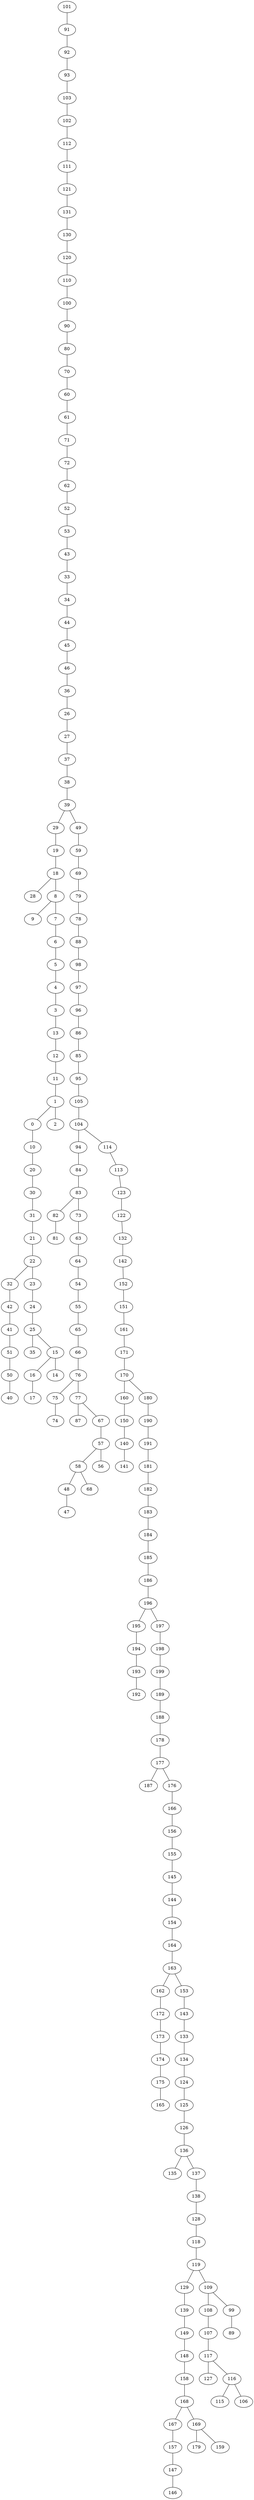 graph {
  101 -- 91;
  91 -- 92;
  92 -- 93;
  93 -- 103;
  103 -- 102;
  102 -- 112;
  112 -- 111;
  111 -- 121;
  121 -- 131;
  131 -- 130;
  130 -- 120;
  120 -- 110;
  110 -- 100;
  100 -- 90;
  90 -- 80;
  80 -- 70;
  70 -- 60;
  60 -- 61;
  61 -- 71;
  71 -- 72;
  72 -- 62;
  62 -- 52;
  52 -- 53;
  53 -- 43;
  43 -- 33;
  33 -- 34;
  34 -- 44;
  44 -- 45;
  45 -- 46;
  46 -- 36;
  36 -- 26;
  26 -- 27;
  27 -- 37;
  37 -- 38;
  38 -- 39;
  39 -- 29;
  29 -- 19;
  19 -- 18;
  18 -- 28;
  18 -- 8;
  8 -- 9;
  8 -- 7;
  7 -- 6;
  6 -- 5;
  5 -- 4;
  4 -- 3;
  3 -- 13;
  13 -- 12;
  12 -- 11;
  11 -- 1;
  1 -- 0;
  0 -- 10;
  10 -- 20;
  20 -- 30;
  30 -- 31;
  31 -- 21;
  21 -- 22;
  22 -- 32;
  32 -- 42;
  42 -- 41;
  41 -- 51;
  51 -- 50;
  50 -- 40;
  22 -- 23;
  23 -- 24;
  24 -- 25;
  25 -- 35;
  25 -- 15;
  15 -- 16;
  16 -- 17;
  15 -- 14;
  1 -- 2;
  39 -- 49;
  49 -- 59;
  59 -- 69;
  69 -- 79;
  79 -- 78;
  78 -- 88;
  88 -- 98;
  98 -- 97;
  97 -- 96;
  96 -- 86;
  86 -- 85;
  85 -- 95;
  95 -- 105;
  105 -- 104;
  104 -- 94;
  94 -- 84;
  84 -- 83;
  83 -- 82;
  82 -- 81;
  83 -- 73;
  73 -- 63;
  63 -- 64;
  64 -- 54;
  54 -- 55;
  55 -- 65;
  65 -- 66;
  66 -- 76;
  76 -- 75;
  75 -- 74;
  76 -- 77;
  77 -- 87;
  77 -- 67;
  67 -- 57;
  57 -- 58;
  58 -- 48;
  48 -- 47;
  58 -- 68;
  57 -- 56;
  104 -- 114;
  114 -- 113;
  113 -- 123;
  123 -- 122;
  122 -- 132;
  132 -- 142;
  142 -- 152;
  152 -- 151;
  151 -- 161;
  161 -- 171;
  171 -- 170;
  170 -- 160;
  160 -- 150;
  150 -- 140;
  140 -- 141;
  170 -- 180;
  180 -- 190;
  190 -- 191;
  191 -- 181;
  181 -- 182;
  182 -- 183;
  183 -- 184;
  184 -- 185;
  185 -- 186;
  186 -- 196;
  196 -- 195;
  195 -- 194;
  194 -- 193;
  193 -- 192;
  196 -- 197;
  197 -- 198;
  198 -- 199;
  199 -- 189;
  189 -- 188;
  188 -- 178;
  178 -- 177;
  177 -- 187;
  177 -- 176;
  176 -- 166;
  166 -- 156;
  156 -- 155;
  155 -- 145;
  145 -- 144;
  144 -- 154;
  154 -- 164;
  164 -- 163;
  163 -- 162;
  162 -- 172;
  172 -- 173;
  173 -- 174;
  174 -- 175;
  175 -- 165;
  163 -- 153;
  153 -- 143;
  143 -- 133;
  133 -- 134;
  134 -- 124;
  124 -- 125;
  125 -- 126;
  126 -- 136;
  136 -- 135;
  136 -- 137;
  137 -- 138;
  138 -- 128;
  128 -- 118;
  118 -- 119;
  119 -- 129;
  129 -- 139;
  139 -- 149;
  149 -- 148;
  148 -- 158;
  158 -- 168;
  168 -- 167;
  167 -- 157;
  157 -- 147;
  147 -- 146;
  168 -- 169;
  169 -- 179;
  169 -- 159;
  119 -- 109;
  109 -- 108;
  108 -- 107;
  107 -- 117;
  117 -- 127;
  117 -- 116;
  116 -- 115;
  116 -- 106;
  109 -- 99;
  99 -- 89;
}
